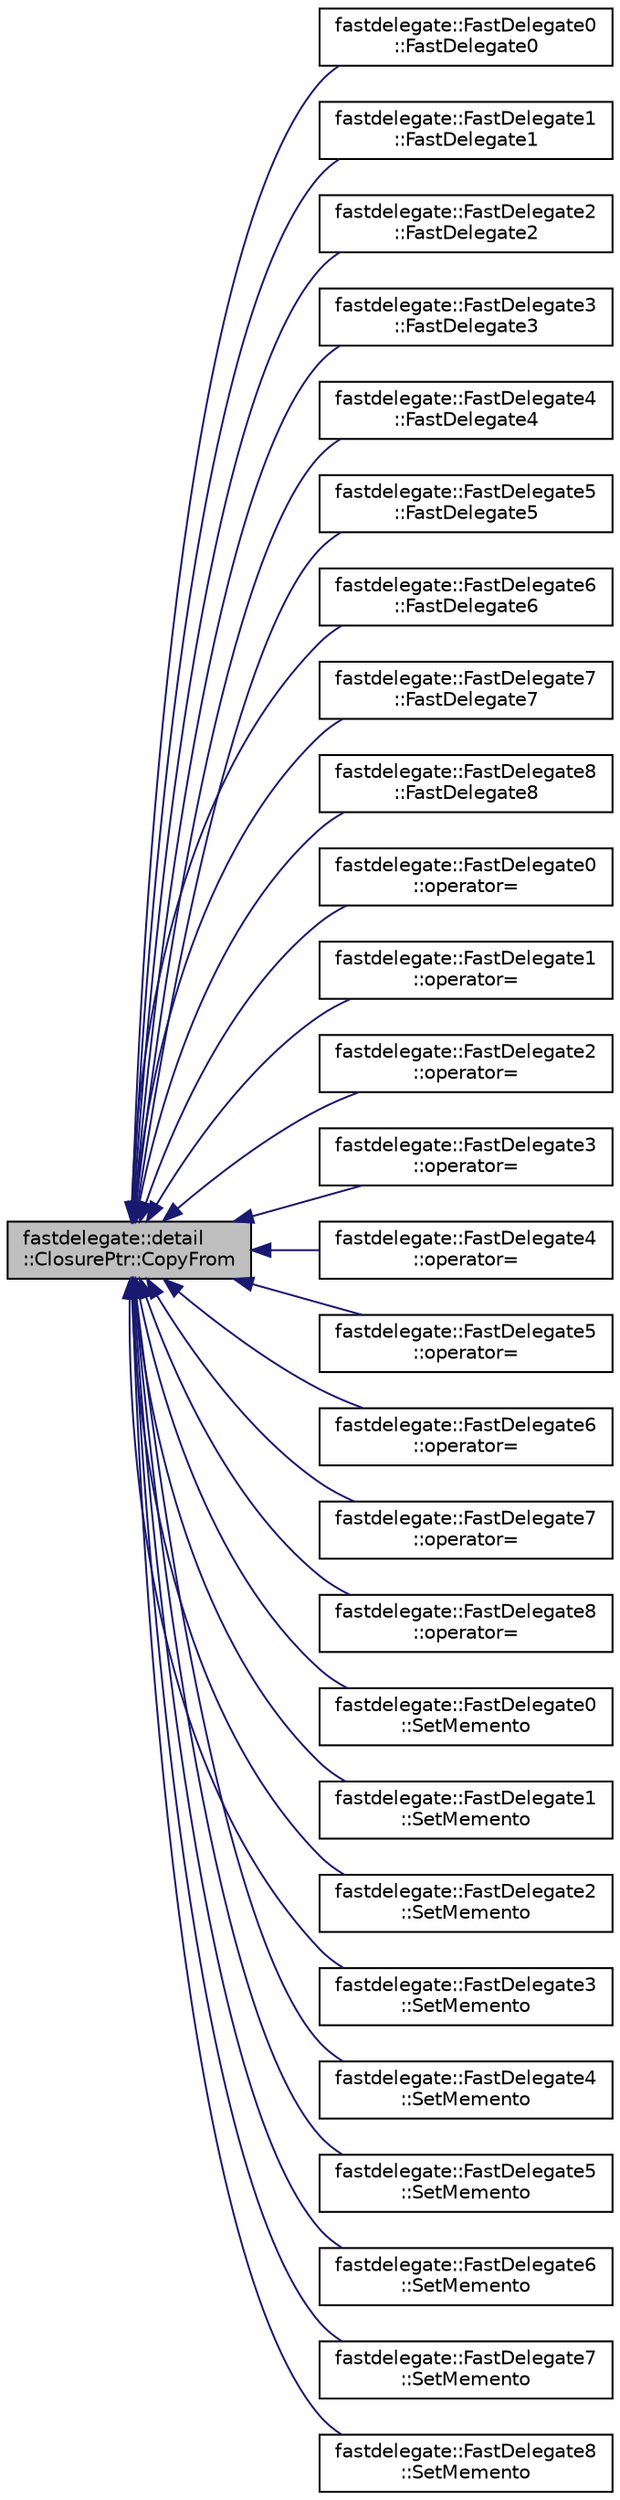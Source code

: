 digraph "fastdelegate::detail::ClosurePtr::CopyFrom"
{
 // INTERACTIVE_SVG=YES
  edge [fontname="Helvetica",fontsize="10",labelfontname="Helvetica",labelfontsize="10"];
  node [fontname="Helvetica",fontsize="10",shape=record];
  rankdir="LR";
  Node1 [label="fastdelegate::detail\l::ClosurePtr::CopyFrom",height=0.2,width=0.4,color="black", fillcolor="grey75", style="filled" fontcolor="black"];
  Node1 -> Node2 [dir="back",color="midnightblue",fontsize="10",style="solid",fontname="Helvetica"];
  Node2 [label="fastdelegate::FastDelegate0\l::FastDelegate0",height=0.2,width=0.4,color="black", fillcolor="white", style="filled",URL="$classfastdelegate_1_1FastDelegate0.html#a22ccf2034d7d2e701ad07f008e12feb3"];
  Node1 -> Node3 [dir="back",color="midnightblue",fontsize="10",style="solid",fontname="Helvetica"];
  Node3 [label="fastdelegate::FastDelegate1\l::FastDelegate1",height=0.2,width=0.4,color="black", fillcolor="white", style="filled",URL="$classfastdelegate_1_1FastDelegate1.html#a1f504d48dfdfd2c13472222454f414fb"];
  Node1 -> Node4 [dir="back",color="midnightblue",fontsize="10",style="solid",fontname="Helvetica"];
  Node4 [label="fastdelegate::FastDelegate2\l::FastDelegate2",height=0.2,width=0.4,color="black", fillcolor="white", style="filled",URL="$classfastdelegate_1_1FastDelegate2.html#a17d4008ed34545f3f47e273775a4cec4"];
  Node1 -> Node5 [dir="back",color="midnightblue",fontsize="10",style="solid",fontname="Helvetica"];
  Node5 [label="fastdelegate::FastDelegate3\l::FastDelegate3",height=0.2,width=0.4,color="black", fillcolor="white", style="filled",URL="$classfastdelegate_1_1FastDelegate3.html#a32fd3fdae3048cae182c9d958820cc9d"];
  Node1 -> Node6 [dir="back",color="midnightblue",fontsize="10",style="solid",fontname="Helvetica"];
  Node6 [label="fastdelegate::FastDelegate4\l::FastDelegate4",height=0.2,width=0.4,color="black", fillcolor="white", style="filled",URL="$classfastdelegate_1_1FastDelegate4.html#ac2e46862418fe78b03625cbd2b0c4564"];
  Node1 -> Node7 [dir="back",color="midnightblue",fontsize="10",style="solid",fontname="Helvetica"];
  Node7 [label="fastdelegate::FastDelegate5\l::FastDelegate5",height=0.2,width=0.4,color="black", fillcolor="white", style="filled",URL="$classfastdelegate_1_1FastDelegate5.html#a0e904da2a812c94d3049d0c378818096"];
  Node1 -> Node8 [dir="back",color="midnightblue",fontsize="10",style="solid",fontname="Helvetica"];
  Node8 [label="fastdelegate::FastDelegate6\l::FastDelegate6",height=0.2,width=0.4,color="black", fillcolor="white", style="filled",URL="$classfastdelegate_1_1FastDelegate6.html#a7b2f124f5f18335a2839c3dde1758726"];
  Node1 -> Node9 [dir="back",color="midnightblue",fontsize="10",style="solid",fontname="Helvetica"];
  Node9 [label="fastdelegate::FastDelegate7\l::FastDelegate7",height=0.2,width=0.4,color="black", fillcolor="white", style="filled",URL="$classfastdelegate_1_1FastDelegate7.html#abac552fef0bc80a5387b65e1649a792e"];
  Node1 -> Node10 [dir="back",color="midnightblue",fontsize="10",style="solid",fontname="Helvetica"];
  Node10 [label="fastdelegate::FastDelegate8\l::FastDelegate8",height=0.2,width=0.4,color="black", fillcolor="white", style="filled",URL="$classfastdelegate_1_1FastDelegate8.html#a7b9a6f3e337a0e00fe5d0dda26527c28"];
  Node1 -> Node11 [dir="back",color="midnightblue",fontsize="10",style="solid",fontname="Helvetica"];
  Node11 [label="fastdelegate::FastDelegate0\l::operator=",height=0.2,width=0.4,color="black", fillcolor="white", style="filled",URL="$classfastdelegate_1_1FastDelegate0.html#ac0b5ece7882748dffb69a38a16330c43"];
  Node1 -> Node12 [dir="back",color="midnightblue",fontsize="10",style="solid",fontname="Helvetica"];
  Node12 [label="fastdelegate::FastDelegate1\l::operator=",height=0.2,width=0.4,color="black", fillcolor="white", style="filled",URL="$classfastdelegate_1_1FastDelegate1.html#af7a9b2fe3193eaf35d3945ae4d312986"];
  Node1 -> Node13 [dir="back",color="midnightblue",fontsize="10",style="solid",fontname="Helvetica"];
  Node13 [label="fastdelegate::FastDelegate2\l::operator=",height=0.2,width=0.4,color="black", fillcolor="white", style="filled",URL="$classfastdelegate_1_1FastDelegate2.html#ae83c24724d183d41eaa5432274e1c87a"];
  Node1 -> Node14 [dir="back",color="midnightblue",fontsize="10",style="solid",fontname="Helvetica"];
  Node14 [label="fastdelegate::FastDelegate3\l::operator=",height=0.2,width=0.4,color="black", fillcolor="white", style="filled",URL="$classfastdelegate_1_1FastDelegate3.html#aac032abbe080ed58fe5df78b28a46569"];
  Node1 -> Node15 [dir="back",color="midnightblue",fontsize="10",style="solid",fontname="Helvetica"];
  Node15 [label="fastdelegate::FastDelegate4\l::operator=",height=0.2,width=0.4,color="black", fillcolor="white", style="filled",URL="$classfastdelegate_1_1FastDelegate4.html#a5a22bf7fb83d307c67b496881df6ef60"];
  Node1 -> Node16 [dir="back",color="midnightblue",fontsize="10",style="solid",fontname="Helvetica"];
  Node16 [label="fastdelegate::FastDelegate5\l::operator=",height=0.2,width=0.4,color="black", fillcolor="white", style="filled",URL="$classfastdelegate_1_1FastDelegate5.html#a24ef321855aac3b3cb9a8796dda4b0db"];
  Node1 -> Node17 [dir="back",color="midnightblue",fontsize="10",style="solid",fontname="Helvetica"];
  Node17 [label="fastdelegate::FastDelegate6\l::operator=",height=0.2,width=0.4,color="black", fillcolor="white", style="filled",URL="$classfastdelegate_1_1FastDelegate6.html#ae90318301040d75051b4ff3679311992"];
  Node1 -> Node18 [dir="back",color="midnightblue",fontsize="10",style="solid",fontname="Helvetica"];
  Node18 [label="fastdelegate::FastDelegate7\l::operator=",height=0.2,width=0.4,color="black", fillcolor="white", style="filled",URL="$classfastdelegate_1_1FastDelegate7.html#a8c8b908e14da141bb43384323a3fbdd2"];
  Node1 -> Node19 [dir="back",color="midnightblue",fontsize="10",style="solid",fontname="Helvetica"];
  Node19 [label="fastdelegate::FastDelegate8\l::operator=",height=0.2,width=0.4,color="black", fillcolor="white", style="filled",URL="$classfastdelegate_1_1FastDelegate8.html#add76949748e418f6199e2b26cb992207"];
  Node1 -> Node20 [dir="back",color="midnightblue",fontsize="10",style="solid",fontname="Helvetica"];
  Node20 [label="fastdelegate::FastDelegate0\l::SetMemento",height=0.2,width=0.4,color="black", fillcolor="white", style="filled",URL="$classfastdelegate_1_1FastDelegate0.html#a27f89b9961f7785b79be17c927e8a4d7"];
  Node1 -> Node21 [dir="back",color="midnightblue",fontsize="10",style="solid",fontname="Helvetica"];
  Node21 [label="fastdelegate::FastDelegate1\l::SetMemento",height=0.2,width=0.4,color="black", fillcolor="white", style="filled",URL="$classfastdelegate_1_1FastDelegate1.html#a7a6bac4a020935aa215d1aea56e90865"];
  Node1 -> Node22 [dir="back",color="midnightblue",fontsize="10",style="solid",fontname="Helvetica"];
  Node22 [label="fastdelegate::FastDelegate2\l::SetMemento",height=0.2,width=0.4,color="black", fillcolor="white", style="filled",URL="$classfastdelegate_1_1FastDelegate2.html#a787d48a85c60f4a77a9e082dae512c62"];
  Node1 -> Node23 [dir="back",color="midnightblue",fontsize="10",style="solid",fontname="Helvetica"];
  Node23 [label="fastdelegate::FastDelegate3\l::SetMemento",height=0.2,width=0.4,color="black", fillcolor="white", style="filled",URL="$classfastdelegate_1_1FastDelegate3.html#a020063fdd1e8e5f8ffb8c2269cac96f5"];
  Node1 -> Node24 [dir="back",color="midnightblue",fontsize="10",style="solid",fontname="Helvetica"];
  Node24 [label="fastdelegate::FastDelegate4\l::SetMemento",height=0.2,width=0.4,color="black", fillcolor="white", style="filled",URL="$classfastdelegate_1_1FastDelegate4.html#a43b176347475a4199aec2d18177f7fb2"];
  Node1 -> Node25 [dir="back",color="midnightblue",fontsize="10",style="solid",fontname="Helvetica"];
  Node25 [label="fastdelegate::FastDelegate5\l::SetMemento",height=0.2,width=0.4,color="black", fillcolor="white", style="filled",URL="$classfastdelegate_1_1FastDelegate5.html#a83b4830a32d09df2448e746448b3ddfb"];
  Node1 -> Node26 [dir="back",color="midnightblue",fontsize="10",style="solid",fontname="Helvetica"];
  Node26 [label="fastdelegate::FastDelegate6\l::SetMemento",height=0.2,width=0.4,color="black", fillcolor="white", style="filled",URL="$classfastdelegate_1_1FastDelegate6.html#a0b499ffd85bcb32e48f19fab1d527459"];
  Node1 -> Node27 [dir="back",color="midnightblue",fontsize="10",style="solid",fontname="Helvetica"];
  Node27 [label="fastdelegate::FastDelegate7\l::SetMemento",height=0.2,width=0.4,color="black", fillcolor="white", style="filled",URL="$classfastdelegate_1_1FastDelegate7.html#aa24a858f8647bad93692fc9d3a92526e"];
  Node1 -> Node28 [dir="back",color="midnightblue",fontsize="10",style="solid",fontname="Helvetica"];
  Node28 [label="fastdelegate::FastDelegate8\l::SetMemento",height=0.2,width=0.4,color="black", fillcolor="white", style="filled",URL="$classfastdelegate_1_1FastDelegate8.html#a5364a539334606999e05ab8fde8dfa6a"];
}
